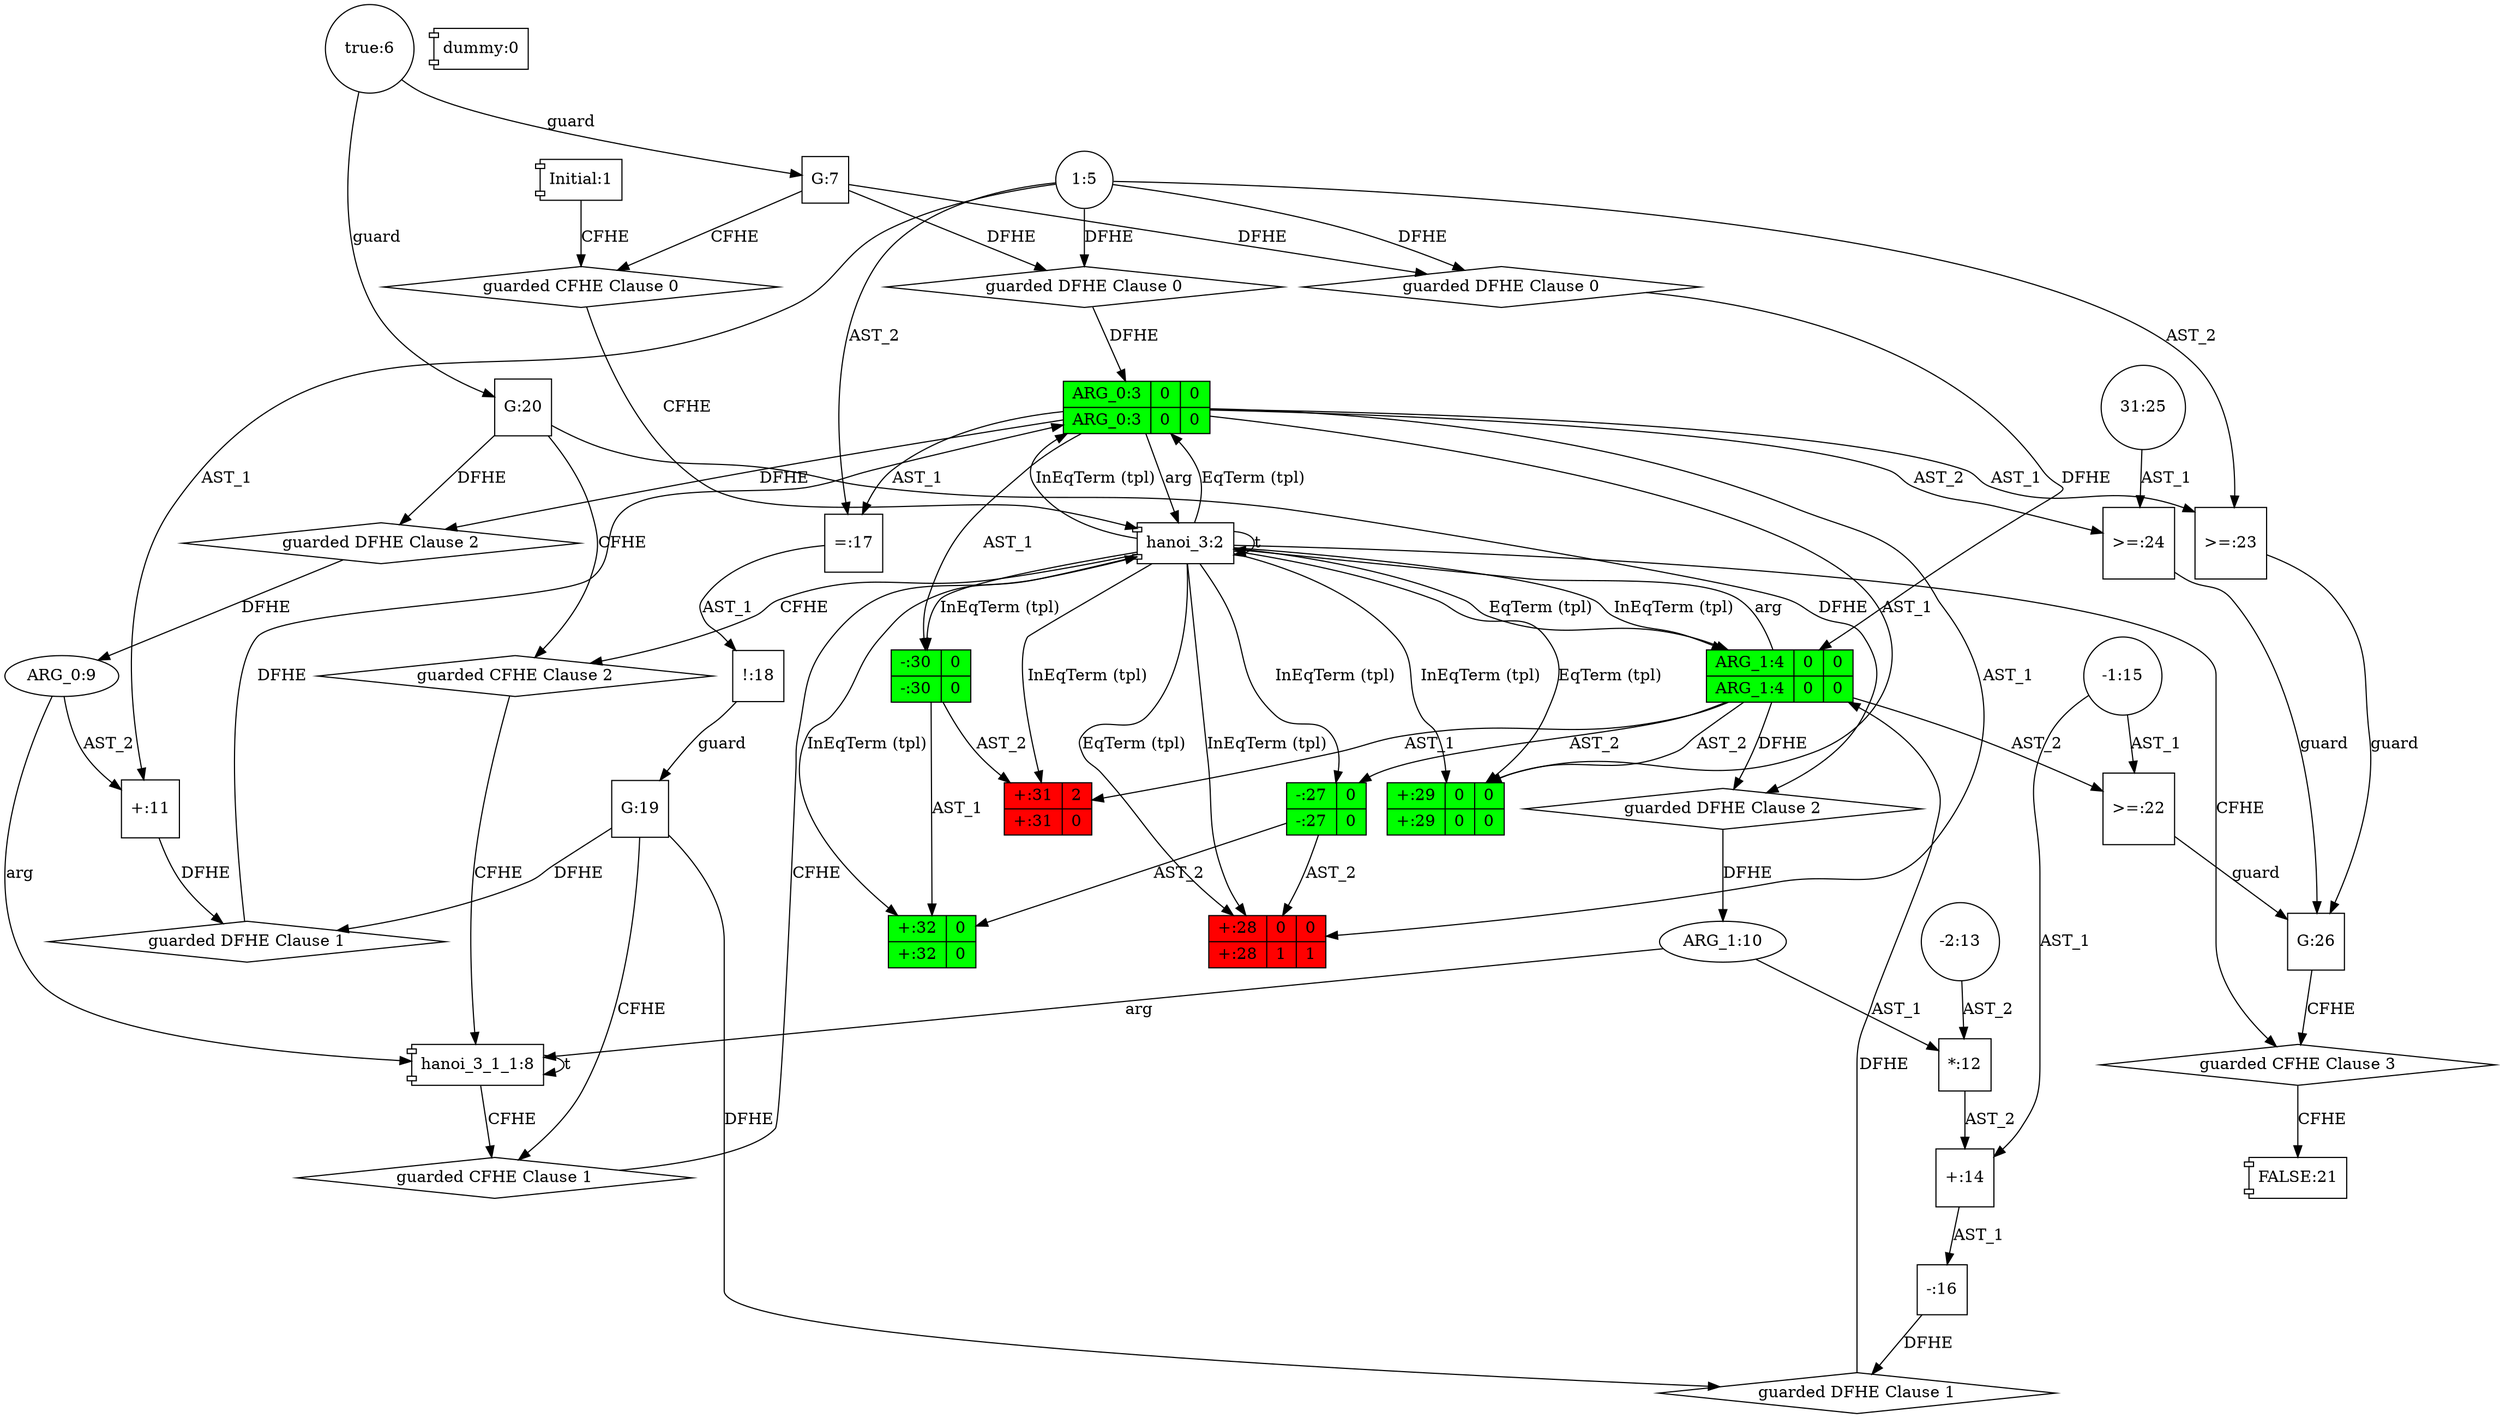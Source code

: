 digraph dag { 
"predicateArgument0" -> "CONTROLN_0" [label="arg"]
"predicateArgument1" -> "CONTROLN_0" [label="arg"]
"CFHE_0" [label="guarded CFHE Clause 0" nodeName="CFHE_0" class=controlFlowHyperEdge shape="diamond"];
"DFHE_0" [label="guarded DFHE Clause 0" nodeName="DFHE_0" class=dataFlowHyperEdge shape="diamond"];
"DFHE_1" [label="guarded DFHE Clause 0" nodeName="DFHE_1" class=dataFlowHyperEdge shape="diamond"];
"true_6" -> "guard_7" [label="guard"]
"Initial" -> "CFHE_0" [label="CFHE"]
"guard_7" -> "CFHE_0" [label="CFHE"]
"CFHE_0" -> "CONTROLN_0" [label="CFHE"]
"1_5" -> "DFHE_0" [label="DFHE"]
"guard_7" -> "DFHE_0" [label="DFHE"]
"DFHE_0" -> "predicateArgument0" [label="DFHE"]
"1_5" -> "DFHE_1" [label="DFHE"]
"guard_7" -> "DFHE_1" [label="DFHE"]
"DFHE_1" -> "predicateArgument1" [label="DFHE"]
"CFHE_1" [label="guarded CFHE Clause 1" nodeName="CFHE_1" class=controlFlowHyperEdge shape="diamond"];
"predicateArgument2" -> "CONTROLN_1" [label="arg"]
"predicateArgument3" -> "CONTROLN_1" [label="arg"]
"DFHE_2" [label="guarded DFHE Clause 1" nodeName="DFHE_2" class=dataFlowHyperEdge shape="diamond"];
"1_5" -> "+_11" [label="AST_1"]
"predicateArgument2" -> "+_11" [label="AST_2"]
"DFHE_3" [label="guarded DFHE Clause 1" nodeName="DFHE_3" class=dataFlowHyperEdge shape="diamond"];
"predicateArgument3" -> "*_12" [label="AST_1"]
"-2_13" -> "*_12" [label="AST_2"]
"-1_15" -> "+_14" [label="AST_1"]
"*_12" -> "+_14" [label="AST_2"]
"+_14" -> "-_16" [label="AST_1"]
"predicateArgument0" -> "=_17" [label="AST_1"]
"1_5" -> "=_17" [label="AST_2"]
"=_17" -> "!_18" [label="AST_1"]
"!_18" -> "guard_19" [label="guard"]
"CONTROLN_1" -> "CFHE_1" [label="CFHE"]
"guard_19" -> "CFHE_1" [label="CFHE"]
"CFHE_1" -> "CONTROLN_0" [label="CFHE"]
"+_11" -> "DFHE_2" [label="DFHE"]
"guard_19" -> "DFHE_2" [label="DFHE"]
"DFHE_2" -> "predicateArgument0" [label="DFHE"]
"-_16" -> "DFHE_3" [label="DFHE"]
"guard_19" -> "DFHE_3" [label="DFHE"]
"DFHE_3" -> "predicateArgument1" [label="DFHE"]
"CFHE_2" [label="guarded CFHE Clause 2" nodeName="CFHE_2" class=controlFlowHyperEdge shape="diamond"];
"DFHE_4" [label="guarded DFHE Clause 2" nodeName="DFHE_4" class=dataFlowHyperEdge shape="diamond"];
"DFHE_5" [label="guarded DFHE Clause 2" nodeName="DFHE_5" class=dataFlowHyperEdge shape="diamond"];
"true_6" -> "guard_20" [label="guard"]
"CONTROLN_0" -> "CFHE_2" [label="CFHE"]
"guard_20" -> "CFHE_2" [label="CFHE"]
"CFHE_2" -> "CONTROLN_1" [label="CFHE"]
"predicateArgument0" -> "DFHE_4" [label="DFHE"]
"guard_20" -> "DFHE_4" [label="DFHE"]
"DFHE_4" -> "predicateArgument2" [label="DFHE"]
"predicateArgument1" -> "DFHE_5" [label="DFHE"]
"guard_20" -> "DFHE_5" [label="DFHE"]
"DFHE_5" -> "predicateArgument3" [label="DFHE"]
"CFHE_3" [label="guarded CFHE Clause 3" nodeName="CFHE_3" class=controlFlowHyperEdge shape="diamond"];
"-1_15" -> ">=_22" [label="AST_1"]
"predicateArgument1" -> ">=_22" [label="AST_2"]
"predicateArgument0" -> ">=_23" [label="AST_1"]
"1_5" -> ">=_23" [label="AST_2"]
"31_25" -> ">=_24" [label="AST_1"]
"predicateArgument0" -> ">=_24" [label="AST_2"]
">=_22" -> "guard_26" [label="guard"]
">=_23" -> "guard_26" [label="guard"]
">=_24" -> "guard_26" [label="guard"]
"CONTROLN_0" -> "CFHE_3" [label="CFHE"]
"guard_26" -> "CFHE_3" [label="CFHE"]
"CFHE_3" -> "FALSE" [label="CFHE"]
"CONTROLN_0" -> "CONTROLN_0" [label="t"]
"CONTROLN_1" -> "CONTROLN_1" [label="t"]
"predicateArgument1" -> "-_27" [label="AST_2"]
"predicateArgument0" -> "+_28" [label="AST_1"]
"-_27" -> "+_28" [label="AST_2"]
"predicateArgument0" -> "+_29" [label="AST_1"]
"predicateArgument1" -> "+_29" [label="AST_2"]
"predicateArgument0" -> "-_30" [label="AST_1"]
"predicateArgument1" -> "+_31" [label="AST_1"]
"-_30" -> "+_31" [label="AST_2"]
"-_30" -> "+_32" [label="AST_1"]
"-_27" -> "+_32" [label="AST_2"]
"CONTROLN_0" -> "predicateArgument0" [label="EqTerm (tpl)"]
"CONTROLN_0" -> "predicateArgument1" [label="EqTerm (tpl)"]
"CONTROLN_0" -> "+_28" [label="EqTerm (tpl)"]
"CONTROLN_0" -> "+_29" [label="EqTerm (tpl)"]
"CONTROLN_0" -> "predicateArgument0" [label="InEqTerm (tpl)"]
"CONTROLN_0" -> "predicateArgument1" [label="InEqTerm (tpl)"]
"CONTROLN_0" -> "-_30" [label="InEqTerm (tpl)"]
"CONTROLN_0" -> "-_27" [label="InEqTerm (tpl)"]
"CONTROLN_0" -> "+_28" [label="InEqTerm (tpl)"]
"CONTROLN_0" -> "+_31" [label="InEqTerm (tpl)"]
"CONTROLN_0" -> "+_29" [label="InEqTerm (tpl)"]
"CONTROLN_0" -> "+_32" [label="InEqTerm (tpl)"]
"+_31"[  color=black fillcolor=red style=filled shape=record label="{{+:31|2}|{+:31|0}}"];
"!_18" [label="!:18" nodeName="!_18" class=operator shape="square" color=black fillcolor=white style=filled];
"-2_13" [label="-2:13" nodeName="-2_13" class=constant shape="circle" color=black fillcolor=white style=filled];
"predicateArgument0"[  color=black fillcolor=green style=filled shape=record label="{{ARG_0:3|0|0}|{ARG_0:3|0|0}}"];
"*_12" [label="*:12" nodeName="*_12" class=operator shape="square" color=black fillcolor=white style=filled];
"1_5" [label="1:5" nodeName="1_5" class=constant shape="circle" color=black fillcolor=white style=filled];
"predicateArgument3" [label="ARG_1:10" nodeName="predicateArgument3" class=predicateArgument shape="ellipse" color=black fillcolor=white style=filled];
"guard_26" [label="G:26" nodeName="guard_26" class=guard shape="square" color=black fillcolor=white style=filled];
"Initial" [label="Initial:1" nodeName="Initial" class=Initial shape="component" color=black fillcolor=white style=filled];
"guard_19" [label="G:19" nodeName="guard_19" class=guard shape="square" color=black fillcolor=white style=filled];
"true_6" [label="true:6" nodeName="true_6" class=constant shape="circle" color=black fillcolor=white style=filled];
"+_28"[  color=black fillcolor=red style=filled shape=record label="{{+:28|0|0}|{+:28|1|1}}"];
"-_30"[  color=black fillcolor=green style=filled shape=record label="{{-:30|0}|{-:30|0}}"];
"dummy" [label="dummy:0" nodeName="dummy" class=dummy shape="component" color=black fillcolor=white style=filled];
"FALSE" [label="FALSE:21" nodeName="FALSE" class=FALSE shape="component" color=black fillcolor=white style=filled];
"+_29"[  color=black fillcolor=green style=filled shape=record label="{{+:29|0|0}|{+:29|0|0}}"];
"predicateArgument2" [label="ARG_0:9" nodeName="predicateArgument2" class=predicateArgument shape="ellipse" color=black fillcolor=white style=filled];
"CONTROLN_0" [label="hanoi_3:2" nodeName="CONTROLN_0" class=CONTROL shape="component" color=black fillcolor=white style=filled];
"+_11" [label="+:11" nodeName="+_11" class=operator shape="square" color=black fillcolor=white style=filled];
"guard_7" [label="G:7" nodeName="guard_7" class=guard shape="square" color=black fillcolor=white style=filled];
">=_24" [label=">=:24" nodeName=">=_24" class=operator shape="square" color=black fillcolor=white style=filled];
"guard_20" [label="G:20" nodeName="guard_20" class=guard shape="square" color=black fillcolor=white style=filled];
"-1_15" [label="-1:15" nodeName="-1_15" class=constant shape="circle" color=black fillcolor=white style=filled];
"-_16" [label="-:16" nodeName="-_16" class=operator shape="square" color=black fillcolor=white style=filled];
"=_17" [label="=:17" nodeName="=_17" class=operator shape="square" color=black fillcolor=white style=filled];
"-_27"[  color=black fillcolor=green style=filled shape=record label="{{-:27|0}|{-:27|0}}"];
"predicateArgument1"[  color=black fillcolor=green style=filled shape=record label="{{ARG_1:4|0|0}|{ARG_1:4|0|0}}"];
"CONTROLN_1" [label="hanoi_3_1_1:8" nodeName="CONTROLN_1" class=CONTROL shape="component" color=black fillcolor=white style=filled];
"31_25" [label="31:25" nodeName="31_25" class=constant shape="circle" color=black fillcolor=white style=filled];
">=_23" [label=">=:23" nodeName=">=_23" class=operator shape="square" color=black fillcolor=white style=filled];
"+_14" [label="+:14" nodeName="+_14" class=operator shape="square" color=black fillcolor=white style=filled];
"+_32"[  color=black fillcolor=green style=filled shape=record label="{{+:32|0}|{+:32|0}}"];
">=_22" [label=">=:22" nodeName=">=_22" class=operator shape="square" color=black fillcolor=white style=filled];
}
